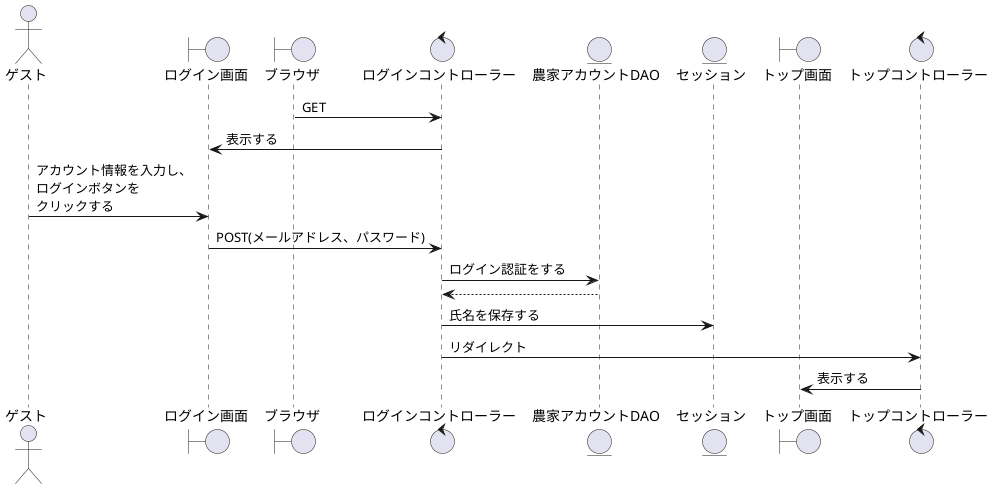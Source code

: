 @startuml ログイン

actor    "ゲスト" as act
boundary "ログイン画面" as Login
boundary "ブラウザ" as brz
control  "ログインコントローラー" as Approval_c
entity   "農家アカウントDAO" as Account
entity   "セッション" as sessyon
boundary "トップ画面" as Top
control  "トップコントローラー" as Completion_c

'-------------------------------------------------------------------------------------------

brz -> Approval_c : GET
Login <- Approval_c : 表示する
act -> Login : アカウント情報を入力し、\nログインボタンを\nクリックする
Login -> Approval_c : POST(メールアドレス、パスワード)
Approval_c -> Account : ログイン認証をする
Approval_c <-- Account
Approval_c -> sessyon : 氏名を保存する
Approval_c -> Completion_c : リダイレクト
Completion_c -> Top : 表示する

@enduml
